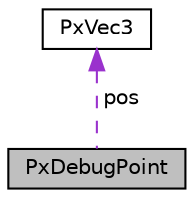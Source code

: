 digraph "PxDebugPoint"
{
  edge [fontname="Helvetica",fontsize="10",labelfontname="Helvetica",labelfontsize="10"];
  node [fontname="Helvetica",fontsize="10",shape=record];
  Node1 [label="PxDebugPoint",height=0.2,width=0.4,color="black", fillcolor="grey75", style="filled", fontcolor="black"];
  Node2 -> Node1 [dir="back",color="darkorchid3",fontsize="10",style="dashed",label=" pos" ,fontname="Helvetica"];
  Node2 [label="PxVec3",height=0.2,width=0.4,color="black", fillcolor="white", style="filled",URL="$classPxVec3.html",tooltip="3 Element vector class. "];
}
